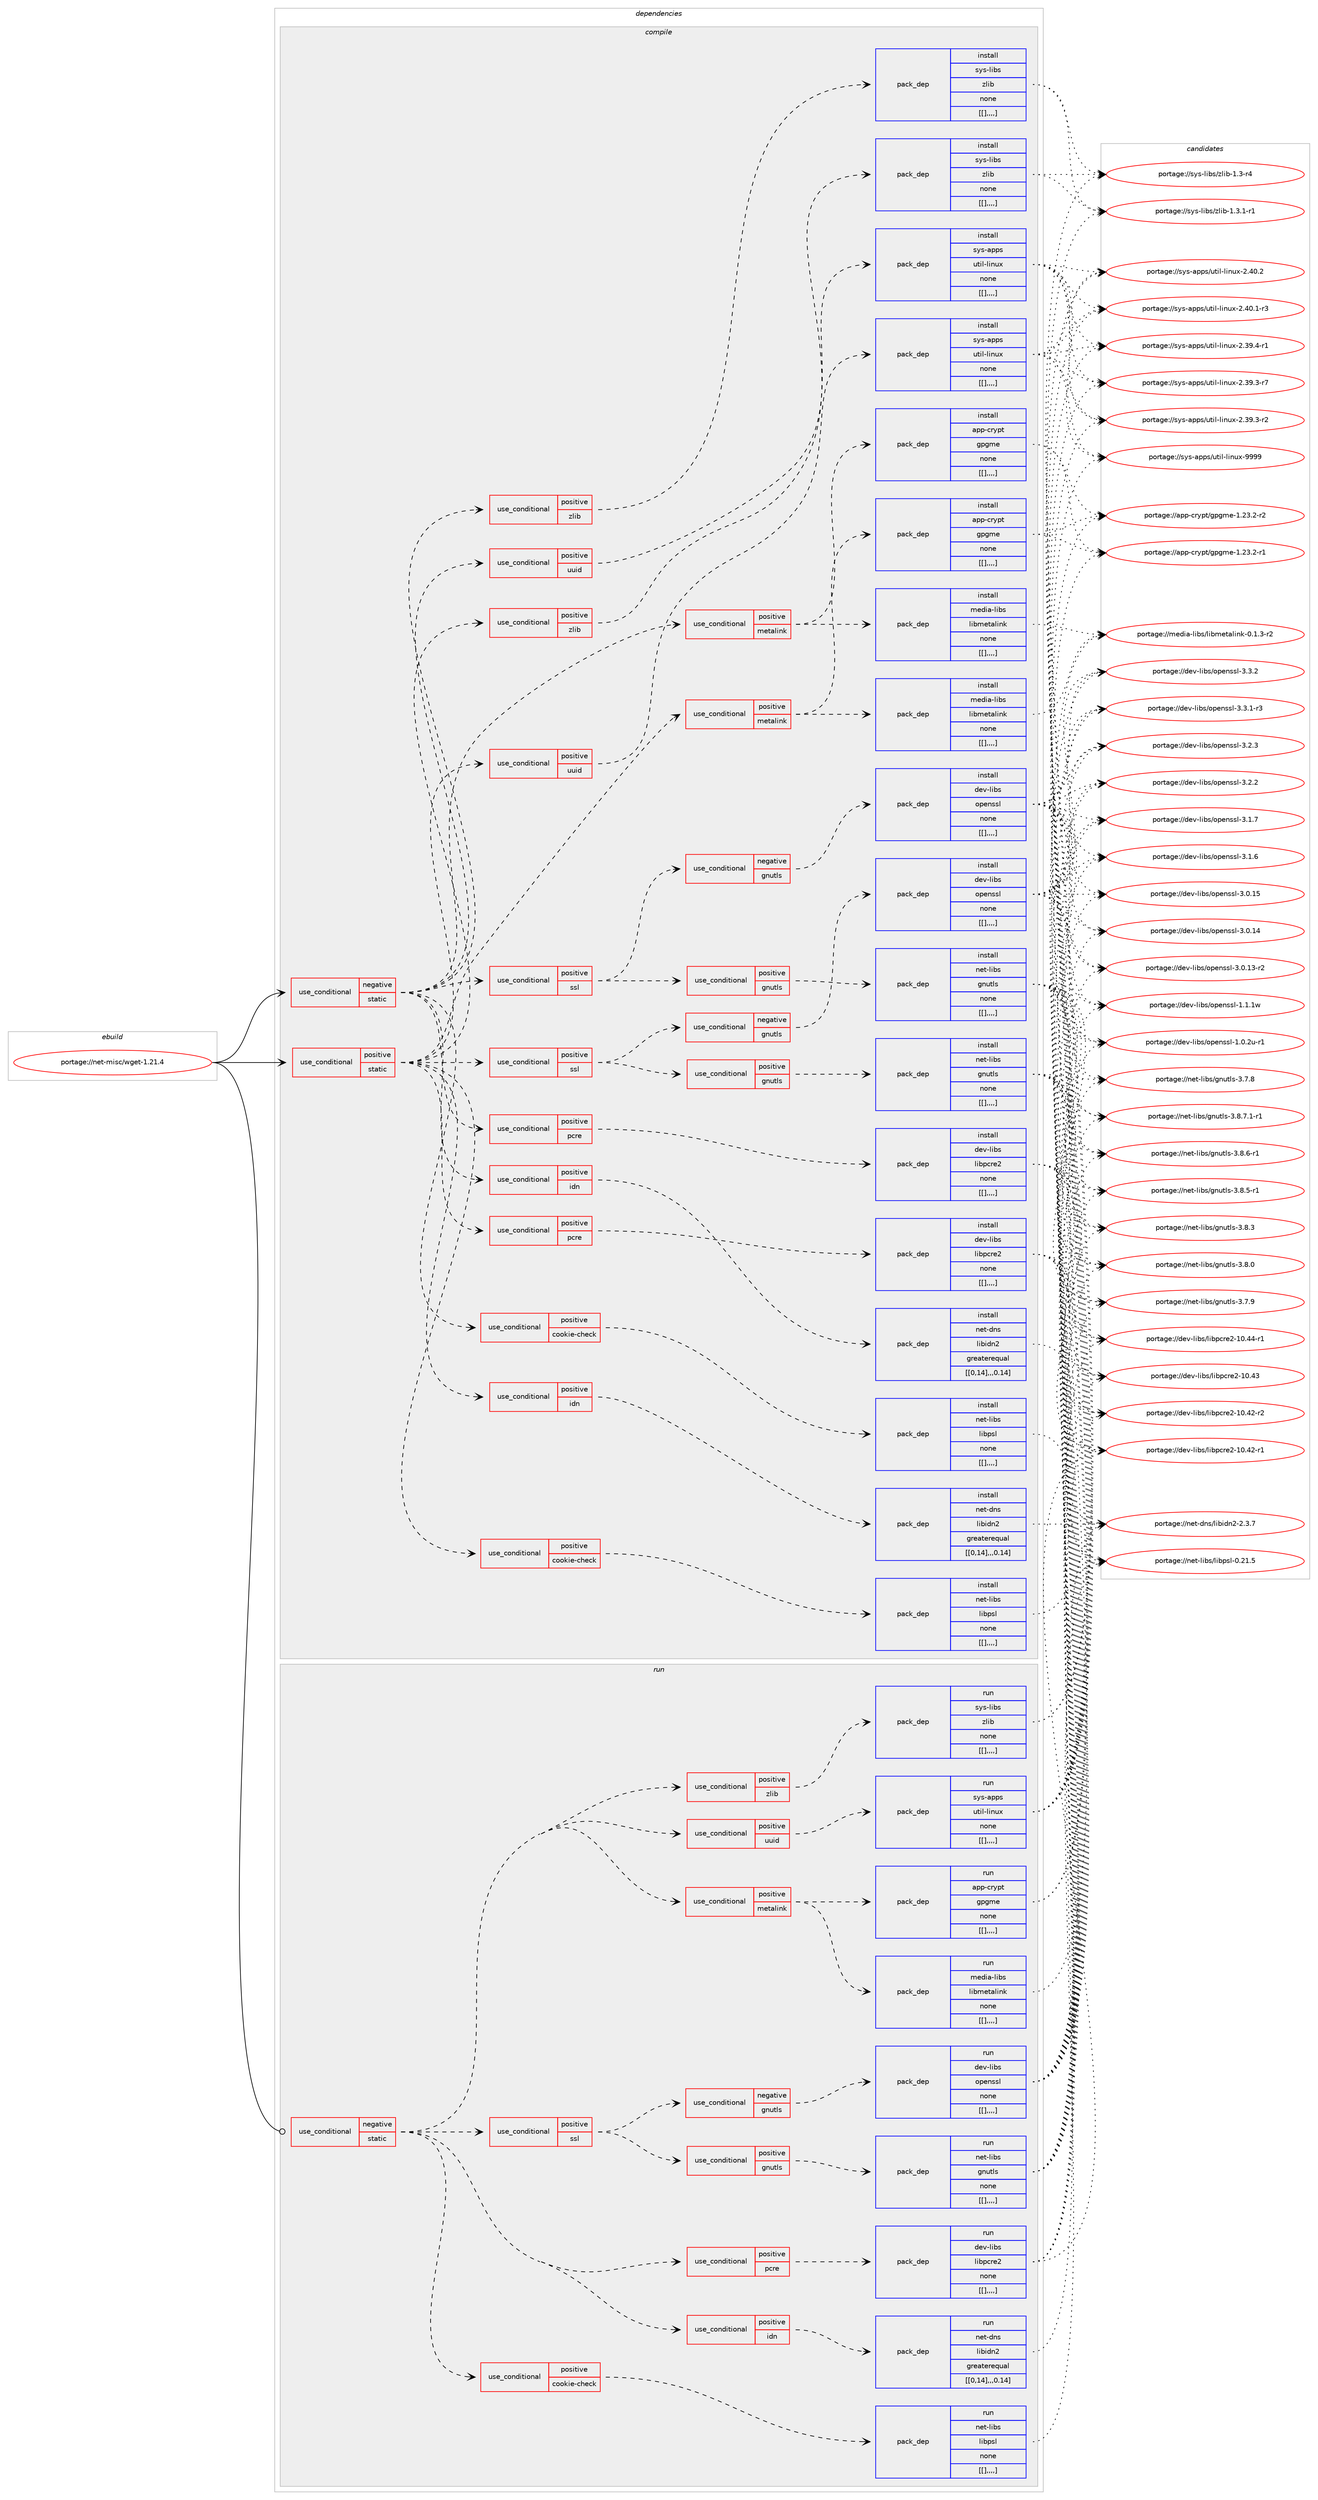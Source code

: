 digraph prolog {

# *************
# Graph options
# *************

newrank=true;
concentrate=true;
compound=true;
graph [rankdir=LR,fontname=Helvetica,fontsize=10,ranksep=1.5];#, ranksep=2.5, nodesep=0.2];
edge  [arrowhead=vee];
node  [fontname=Helvetica,fontsize=10];

# **********
# The ebuild
# **********

subgraph cluster_leftcol {
color=gray;
label=<<i>ebuild</i>>;
id [label="portage://net-misc/wget-1.21.4", color=red, width=4, href="../net-misc/wget-1.21.4.svg"];
}

# ****************
# The dependencies
# ****************

subgraph cluster_midcol {
color=gray;
label=<<i>dependencies</i>>;
subgraph cluster_compile {
fillcolor="#eeeeee";
style=filled;
label=<<i>compile</i>>;
subgraph cond102973 {
dependency387486 [label=<<TABLE BORDER="0" CELLBORDER="1" CELLSPACING="0" CELLPADDING="4"><TR><TD ROWSPAN="3" CELLPADDING="10">use_conditional</TD></TR><TR><TD>negative</TD></TR><TR><TD>static</TD></TR></TABLE>>, shape=none, color=red];
subgraph cond102974 {
dependency387487 [label=<<TABLE BORDER="0" CELLBORDER="1" CELLSPACING="0" CELLPADDING="4"><TR><TD ROWSPAN="3" CELLPADDING="10">use_conditional</TD></TR><TR><TD>positive</TD></TR><TR><TD>cookie-check</TD></TR></TABLE>>, shape=none, color=red];
subgraph pack281741 {
dependency387488 [label=<<TABLE BORDER="0" CELLBORDER="1" CELLSPACING="0" CELLPADDING="4" WIDTH="220"><TR><TD ROWSPAN="6" CELLPADDING="30">pack_dep</TD></TR><TR><TD WIDTH="110">install</TD></TR><TR><TD>net-libs</TD></TR><TR><TD>libpsl</TD></TR><TR><TD>none</TD></TR><TR><TD>[[],,,,]</TD></TR></TABLE>>, shape=none, color=blue];
}
dependency387487:e -> dependency387488:w [weight=20,style="dashed",arrowhead="vee"];
}
dependency387486:e -> dependency387487:w [weight=20,style="dashed",arrowhead="vee"];
subgraph cond102975 {
dependency387489 [label=<<TABLE BORDER="0" CELLBORDER="1" CELLSPACING="0" CELLPADDING="4"><TR><TD ROWSPAN="3" CELLPADDING="10">use_conditional</TD></TR><TR><TD>positive</TD></TR><TR><TD>idn</TD></TR></TABLE>>, shape=none, color=red];
subgraph pack281742 {
dependency387490 [label=<<TABLE BORDER="0" CELLBORDER="1" CELLSPACING="0" CELLPADDING="4" WIDTH="220"><TR><TD ROWSPAN="6" CELLPADDING="30">pack_dep</TD></TR><TR><TD WIDTH="110">install</TD></TR><TR><TD>net-dns</TD></TR><TR><TD>libidn2</TD></TR><TR><TD>greaterequal</TD></TR><TR><TD>[[0,14],,,0.14]</TD></TR></TABLE>>, shape=none, color=blue];
}
dependency387489:e -> dependency387490:w [weight=20,style="dashed",arrowhead="vee"];
}
dependency387486:e -> dependency387489:w [weight=20,style="dashed",arrowhead="vee"];
subgraph cond102976 {
dependency387491 [label=<<TABLE BORDER="0" CELLBORDER="1" CELLSPACING="0" CELLPADDING="4"><TR><TD ROWSPAN="3" CELLPADDING="10">use_conditional</TD></TR><TR><TD>positive</TD></TR><TR><TD>metalink</TD></TR></TABLE>>, shape=none, color=red];
subgraph pack281743 {
dependency387492 [label=<<TABLE BORDER="0" CELLBORDER="1" CELLSPACING="0" CELLPADDING="4" WIDTH="220"><TR><TD ROWSPAN="6" CELLPADDING="30">pack_dep</TD></TR><TR><TD WIDTH="110">install</TD></TR><TR><TD>app-crypt</TD></TR><TR><TD>gpgme</TD></TR><TR><TD>none</TD></TR><TR><TD>[[],,,,]</TD></TR></TABLE>>, shape=none, color=blue];
}
dependency387491:e -> dependency387492:w [weight=20,style="dashed",arrowhead="vee"];
subgraph pack281744 {
dependency387493 [label=<<TABLE BORDER="0" CELLBORDER="1" CELLSPACING="0" CELLPADDING="4" WIDTH="220"><TR><TD ROWSPAN="6" CELLPADDING="30">pack_dep</TD></TR><TR><TD WIDTH="110">install</TD></TR><TR><TD>media-libs</TD></TR><TR><TD>libmetalink</TD></TR><TR><TD>none</TD></TR><TR><TD>[[],,,,]</TD></TR></TABLE>>, shape=none, color=blue];
}
dependency387491:e -> dependency387493:w [weight=20,style="dashed",arrowhead="vee"];
}
dependency387486:e -> dependency387491:w [weight=20,style="dashed",arrowhead="vee"];
subgraph cond102977 {
dependency387494 [label=<<TABLE BORDER="0" CELLBORDER="1" CELLSPACING="0" CELLPADDING="4"><TR><TD ROWSPAN="3" CELLPADDING="10">use_conditional</TD></TR><TR><TD>positive</TD></TR><TR><TD>pcre</TD></TR></TABLE>>, shape=none, color=red];
subgraph pack281745 {
dependency387495 [label=<<TABLE BORDER="0" CELLBORDER="1" CELLSPACING="0" CELLPADDING="4" WIDTH="220"><TR><TD ROWSPAN="6" CELLPADDING="30">pack_dep</TD></TR><TR><TD WIDTH="110">install</TD></TR><TR><TD>dev-libs</TD></TR><TR><TD>libpcre2</TD></TR><TR><TD>none</TD></TR><TR><TD>[[],,,,]</TD></TR></TABLE>>, shape=none, color=blue];
}
dependency387494:e -> dependency387495:w [weight=20,style="dashed",arrowhead="vee"];
}
dependency387486:e -> dependency387494:w [weight=20,style="dashed",arrowhead="vee"];
subgraph cond102978 {
dependency387496 [label=<<TABLE BORDER="0" CELLBORDER="1" CELLSPACING="0" CELLPADDING="4"><TR><TD ROWSPAN="3" CELLPADDING="10">use_conditional</TD></TR><TR><TD>positive</TD></TR><TR><TD>ssl</TD></TR></TABLE>>, shape=none, color=red];
subgraph cond102979 {
dependency387497 [label=<<TABLE BORDER="0" CELLBORDER="1" CELLSPACING="0" CELLPADDING="4"><TR><TD ROWSPAN="3" CELLPADDING="10">use_conditional</TD></TR><TR><TD>positive</TD></TR><TR><TD>gnutls</TD></TR></TABLE>>, shape=none, color=red];
subgraph pack281746 {
dependency387498 [label=<<TABLE BORDER="0" CELLBORDER="1" CELLSPACING="0" CELLPADDING="4" WIDTH="220"><TR><TD ROWSPAN="6" CELLPADDING="30">pack_dep</TD></TR><TR><TD WIDTH="110">install</TD></TR><TR><TD>net-libs</TD></TR><TR><TD>gnutls</TD></TR><TR><TD>none</TD></TR><TR><TD>[[],,,,]</TD></TR></TABLE>>, shape=none, color=blue];
}
dependency387497:e -> dependency387498:w [weight=20,style="dashed",arrowhead="vee"];
}
dependency387496:e -> dependency387497:w [weight=20,style="dashed",arrowhead="vee"];
subgraph cond102980 {
dependency387499 [label=<<TABLE BORDER="0" CELLBORDER="1" CELLSPACING="0" CELLPADDING="4"><TR><TD ROWSPAN="3" CELLPADDING="10">use_conditional</TD></TR><TR><TD>negative</TD></TR><TR><TD>gnutls</TD></TR></TABLE>>, shape=none, color=red];
subgraph pack281747 {
dependency387500 [label=<<TABLE BORDER="0" CELLBORDER="1" CELLSPACING="0" CELLPADDING="4" WIDTH="220"><TR><TD ROWSPAN="6" CELLPADDING="30">pack_dep</TD></TR><TR><TD WIDTH="110">install</TD></TR><TR><TD>dev-libs</TD></TR><TR><TD>openssl</TD></TR><TR><TD>none</TD></TR><TR><TD>[[],,,,]</TD></TR></TABLE>>, shape=none, color=blue];
}
dependency387499:e -> dependency387500:w [weight=20,style="dashed",arrowhead="vee"];
}
dependency387496:e -> dependency387499:w [weight=20,style="dashed",arrowhead="vee"];
}
dependency387486:e -> dependency387496:w [weight=20,style="dashed",arrowhead="vee"];
subgraph cond102981 {
dependency387501 [label=<<TABLE BORDER="0" CELLBORDER="1" CELLSPACING="0" CELLPADDING="4"><TR><TD ROWSPAN="3" CELLPADDING="10">use_conditional</TD></TR><TR><TD>positive</TD></TR><TR><TD>uuid</TD></TR></TABLE>>, shape=none, color=red];
subgraph pack281748 {
dependency387502 [label=<<TABLE BORDER="0" CELLBORDER="1" CELLSPACING="0" CELLPADDING="4" WIDTH="220"><TR><TD ROWSPAN="6" CELLPADDING="30">pack_dep</TD></TR><TR><TD WIDTH="110">install</TD></TR><TR><TD>sys-apps</TD></TR><TR><TD>util-linux</TD></TR><TR><TD>none</TD></TR><TR><TD>[[],,,,]</TD></TR></TABLE>>, shape=none, color=blue];
}
dependency387501:e -> dependency387502:w [weight=20,style="dashed",arrowhead="vee"];
}
dependency387486:e -> dependency387501:w [weight=20,style="dashed",arrowhead="vee"];
subgraph cond102982 {
dependency387503 [label=<<TABLE BORDER="0" CELLBORDER="1" CELLSPACING="0" CELLPADDING="4"><TR><TD ROWSPAN="3" CELLPADDING="10">use_conditional</TD></TR><TR><TD>positive</TD></TR><TR><TD>zlib</TD></TR></TABLE>>, shape=none, color=red];
subgraph pack281749 {
dependency387504 [label=<<TABLE BORDER="0" CELLBORDER="1" CELLSPACING="0" CELLPADDING="4" WIDTH="220"><TR><TD ROWSPAN="6" CELLPADDING="30">pack_dep</TD></TR><TR><TD WIDTH="110">install</TD></TR><TR><TD>sys-libs</TD></TR><TR><TD>zlib</TD></TR><TR><TD>none</TD></TR><TR><TD>[[],,,,]</TD></TR></TABLE>>, shape=none, color=blue];
}
dependency387503:e -> dependency387504:w [weight=20,style="dashed",arrowhead="vee"];
}
dependency387486:e -> dependency387503:w [weight=20,style="dashed",arrowhead="vee"];
}
id:e -> dependency387486:w [weight=20,style="solid",arrowhead="vee"];
subgraph cond102983 {
dependency387505 [label=<<TABLE BORDER="0" CELLBORDER="1" CELLSPACING="0" CELLPADDING="4"><TR><TD ROWSPAN="3" CELLPADDING="10">use_conditional</TD></TR><TR><TD>positive</TD></TR><TR><TD>static</TD></TR></TABLE>>, shape=none, color=red];
subgraph cond102984 {
dependency387506 [label=<<TABLE BORDER="0" CELLBORDER="1" CELLSPACING="0" CELLPADDING="4"><TR><TD ROWSPAN="3" CELLPADDING="10">use_conditional</TD></TR><TR><TD>positive</TD></TR><TR><TD>cookie-check</TD></TR></TABLE>>, shape=none, color=red];
subgraph pack281750 {
dependency387507 [label=<<TABLE BORDER="0" CELLBORDER="1" CELLSPACING="0" CELLPADDING="4" WIDTH="220"><TR><TD ROWSPAN="6" CELLPADDING="30">pack_dep</TD></TR><TR><TD WIDTH="110">install</TD></TR><TR><TD>net-libs</TD></TR><TR><TD>libpsl</TD></TR><TR><TD>none</TD></TR><TR><TD>[[],,,,]</TD></TR></TABLE>>, shape=none, color=blue];
}
dependency387506:e -> dependency387507:w [weight=20,style="dashed",arrowhead="vee"];
}
dependency387505:e -> dependency387506:w [weight=20,style="dashed",arrowhead="vee"];
subgraph cond102985 {
dependency387508 [label=<<TABLE BORDER="0" CELLBORDER="1" CELLSPACING="0" CELLPADDING="4"><TR><TD ROWSPAN="3" CELLPADDING="10">use_conditional</TD></TR><TR><TD>positive</TD></TR><TR><TD>idn</TD></TR></TABLE>>, shape=none, color=red];
subgraph pack281751 {
dependency387509 [label=<<TABLE BORDER="0" CELLBORDER="1" CELLSPACING="0" CELLPADDING="4" WIDTH="220"><TR><TD ROWSPAN="6" CELLPADDING="30">pack_dep</TD></TR><TR><TD WIDTH="110">install</TD></TR><TR><TD>net-dns</TD></TR><TR><TD>libidn2</TD></TR><TR><TD>greaterequal</TD></TR><TR><TD>[[0,14],,,0.14]</TD></TR></TABLE>>, shape=none, color=blue];
}
dependency387508:e -> dependency387509:w [weight=20,style="dashed",arrowhead="vee"];
}
dependency387505:e -> dependency387508:w [weight=20,style="dashed",arrowhead="vee"];
subgraph cond102986 {
dependency387510 [label=<<TABLE BORDER="0" CELLBORDER="1" CELLSPACING="0" CELLPADDING="4"><TR><TD ROWSPAN="3" CELLPADDING="10">use_conditional</TD></TR><TR><TD>positive</TD></TR><TR><TD>metalink</TD></TR></TABLE>>, shape=none, color=red];
subgraph pack281752 {
dependency387511 [label=<<TABLE BORDER="0" CELLBORDER="1" CELLSPACING="0" CELLPADDING="4" WIDTH="220"><TR><TD ROWSPAN="6" CELLPADDING="30">pack_dep</TD></TR><TR><TD WIDTH="110">install</TD></TR><TR><TD>app-crypt</TD></TR><TR><TD>gpgme</TD></TR><TR><TD>none</TD></TR><TR><TD>[[],,,,]</TD></TR></TABLE>>, shape=none, color=blue];
}
dependency387510:e -> dependency387511:w [weight=20,style="dashed",arrowhead="vee"];
subgraph pack281753 {
dependency387512 [label=<<TABLE BORDER="0" CELLBORDER="1" CELLSPACING="0" CELLPADDING="4" WIDTH="220"><TR><TD ROWSPAN="6" CELLPADDING="30">pack_dep</TD></TR><TR><TD WIDTH="110">install</TD></TR><TR><TD>media-libs</TD></TR><TR><TD>libmetalink</TD></TR><TR><TD>none</TD></TR><TR><TD>[[],,,,]</TD></TR></TABLE>>, shape=none, color=blue];
}
dependency387510:e -> dependency387512:w [weight=20,style="dashed",arrowhead="vee"];
}
dependency387505:e -> dependency387510:w [weight=20,style="dashed",arrowhead="vee"];
subgraph cond102987 {
dependency387513 [label=<<TABLE BORDER="0" CELLBORDER="1" CELLSPACING="0" CELLPADDING="4"><TR><TD ROWSPAN="3" CELLPADDING="10">use_conditional</TD></TR><TR><TD>positive</TD></TR><TR><TD>pcre</TD></TR></TABLE>>, shape=none, color=red];
subgraph pack281754 {
dependency387514 [label=<<TABLE BORDER="0" CELLBORDER="1" CELLSPACING="0" CELLPADDING="4" WIDTH="220"><TR><TD ROWSPAN="6" CELLPADDING="30">pack_dep</TD></TR><TR><TD WIDTH="110">install</TD></TR><TR><TD>dev-libs</TD></TR><TR><TD>libpcre2</TD></TR><TR><TD>none</TD></TR><TR><TD>[[],,,,]</TD></TR></TABLE>>, shape=none, color=blue];
}
dependency387513:e -> dependency387514:w [weight=20,style="dashed",arrowhead="vee"];
}
dependency387505:e -> dependency387513:w [weight=20,style="dashed",arrowhead="vee"];
subgraph cond102988 {
dependency387515 [label=<<TABLE BORDER="0" CELLBORDER="1" CELLSPACING="0" CELLPADDING="4"><TR><TD ROWSPAN="3" CELLPADDING="10">use_conditional</TD></TR><TR><TD>positive</TD></TR><TR><TD>ssl</TD></TR></TABLE>>, shape=none, color=red];
subgraph cond102989 {
dependency387516 [label=<<TABLE BORDER="0" CELLBORDER="1" CELLSPACING="0" CELLPADDING="4"><TR><TD ROWSPAN="3" CELLPADDING="10">use_conditional</TD></TR><TR><TD>positive</TD></TR><TR><TD>gnutls</TD></TR></TABLE>>, shape=none, color=red];
subgraph pack281755 {
dependency387517 [label=<<TABLE BORDER="0" CELLBORDER="1" CELLSPACING="0" CELLPADDING="4" WIDTH="220"><TR><TD ROWSPAN="6" CELLPADDING="30">pack_dep</TD></TR><TR><TD WIDTH="110">install</TD></TR><TR><TD>net-libs</TD></TR><TR><TD>gnutls</TD></TR><TR><TD>none</TD></TR><TR><TD>[[],,,,]</TD></TR></TABLE>>, shape=none, color=blue];
}
dependency387516:e -> dependency387517:w [weight=20,style="dashed",arrowhead="vee"];
}
dependency387515:e -> dependency387516:w [weight=20,style="dashed",arrowhead="vee"];
subgraph cond102990 {
dependency387518 [label=<<TABLE BORDER="0" CELLBORDER="1" CELLSPACING="0" CELLPADDING="4"><TR><TD ROWSPAN="3" CELLPADDING="10">use_conditional</TD></TR><TR><TD>negative</TD></TR><TR><TD>gnutls</TD></TR></TABLE>>, shape=none, color=red];
subgraph pack281756 {
dependency387519 [label=<<TABLE BORDER="0" CELLBORDER="1" CELLSPACING="0" CELLPADDING="4" WIDTH="220"><TR><TD ROWSPAN="6" CELLPADDING="30">pack_dep</TD></TR><TR><TD WIDTH="110">install</TD></TR><TR><TD>dev-libs</TD></TR><TR><TD>openssl</TD></TR><TR><TD>none</TD></TR><TR><TD>[[],,,,]</TD></TR></TABLE>>, shape=none, color=blue];
}
dependency387518:e -> dependency387519:w [weight=20,style="dashed",arrowhead="vee"];
}
dependency387515:e -> dependency387518:w [weight=20,style="dashed",arrowhead="vee"];
}
dependency387505:e -> dependency387515:w [weight=20,style="dashed",arrowhead="vee"];
subgraph cond102991 {
dependency387520 [label=<<TABLE BORDER="0" CELLBORDER="1" CELLSPACING="0" CELLPADDING="4"><TR><TD ROWSPAN="3" CELLPADDING="10">use_conditional</TD></TR><TR><TD>positive</TD></TR><TR><TD>uuid</TD></TR></TABLE>>, shape=none, color=red];
subgraph pack281757 {
dependency387521 [label=<<TABLE BORDER="0" CELLBORDER="1" CELLSPACING="0" CELLPADDING="4" WIDTH="220"><TR><TD ROWSPAN="6" CELLPADDING="30">pack_dep</TD></TR><TR><TD WIDTH="110">install</TD></TR><TR><TD>sys-apps</TD></TR><TR><TD>util-linux</TD></TR><TR><TD>none</TD></TR><TR><TD>[[],,,,]</TD></TR></TABLE>>, shape=none, color=blue];
}
dependency387520:e -> dependency387521:w [weight=20,style="dashed",arrowhead="vee"];
}
dependency387505:e -> dependency387520:w [weight=20,style="dashed",arrowhead="vee"];
subgraph cond102992 {
dependency387522 [label=<<TABLE BORDER="0" CELLBORDER="1" CELLSPACING="0" CELLPADDING="4"><TR><TD ROWSPAN="3" CELLPADDING="10">use_conditional</TD></TR><TR><TD>positive</TD></TR><TR><TD>zlib</TD></TR></TABLE>>, shape=none, color=red];
subgraph pack281758 {
dependency387523 [label=<<TABLE BORDER="0" CELLBORDER="1" CELLSPACING="0" CELLPADDING="4" WIDTH="220"><TR><TD ROWSPAN="6" CELLPADDING="30">pack_dep</TD></TR><TR><TD WIDTH="110">install</TD></TR><TR><TD>sys-libs</TD></TR><TR><TD>zlib</TD></TR><TR><TD>none</TD></TR><TR><TD>[[],,,,]</TD></TR></TABLE>>, shape=none, color=blue];
}
dependency387522:e -> dependency387523:w [weight=20,style="dashed",arrowhead="vee"];
}
dependency387505:e -> dependency387522:w [weight=20,style="dashed",arrowhead="vee"];
}
id:e -> dependency387505:w [weight=20,style="solid",arrowhead="vee"];
}
subgraph cluster_compileandrun {
fillcolor="#eeeeee";
style=filled;
label=<<i>compile and run</i>>;
}
subgraph cluster_run {
fillcolor="#eeeeee";
style=filled;
label=<<i>run</i>>;
subgraph cond102993 {
dependency387524 [label=<<TABLE BORDER="0" CELLBORDER="1" CELLSPACING="0" CELLPADDING="4"><TR><TD ROWSPAN="3" CELLPADDING="10">use_conditional</TD></TR><TR><TD>negative</TD></TR><TR><TD>static</TD></TR></TABLE>>, shape=none, color=red];
subgraph cond102994 {
dependency387525 [label=<<TABLE BORDER="0" CELLBORDER="1" CELLSPACING="0" CELLPADDING="4"><TR><TD ROWSPAN="3" CELLPADDING="10">use_conditional</TD></TR><TR><TD>positive</TD></TR><TR><TD>cookie-check</TD></TR></TABLE>>, shape=none, color=red];
subgraph pack281759 {
dependency387526 [label=<<TABLE BORDER="0" CELLBORDER="1" CELLSPACING="0" CELLPADDING="4" WIDTH="220"><TR><TD ROWSPAN="6" CELLPADDING="30">pack_dep</TD></TR><TR><TD WIDTH="110">run</TD></TR><TR><TD>net-libs</TD></TR><TR><TD>libpsl</TD></TR><TR><TD>none</TD></TR><TR><TD>[[],,,,]</TD></TR></TABLE>>, shape=none, color=blue];
}
dependency387525:e -> dependency387526:w [weight=20,style="dashed",arrowhead="vee"];
}
dependency387524:e -> dependency387525:w [weight=20,style="dashed",arrowhead="vee"];
subgraph cond102995 {
dependency387527 [label=<<TABLE BORDER="0" CELLBORDER="1" CELLSPACING="0" CELLPADDING="4"><TR><TD ROWSPAN="3" CELLPADDING="10">use_conditional</TD></TR><TR><TD>positive</TD></TR><TR><TD>idn</TD></TR></TABLE>>, shape=none, color=red];
subgraph pack281760 {
dependency387528 [label=<<TABLE BORDER="0" CELLBORDER="1" CELLSPACING="0" CELLPADDING="4" WIDTH="220"><TR><TD ROWSPAN="6" CELLPADDING="30">pack_dep</TD></TR><TR><TD WIDTH="110">run</TD></TR><TR><TD>net-dns</TD></TR><TR><TD>libidn2</TD></TR><TR><TD>greaterequal</TD></TR><TR><TD>[[0,14],,,0.14]</TD></TR></TABLE>>, shape=none, color=blue];
}
dependency387527:e -> dependency387528:w [weight=20,style="dashed",arrowhead="vee"];
}
dependency387524:e -> dependency387527:w [weight=20,style="dashed",arrowhead="vee"];
subgraph cond102996 {
dependency387529 [label=<<TABLE BORDER="0" CELLBORDER="1" CELLSPACING="0" CELLPADDING="4"><TR><TD ROWSPAN="3" CELLPADDING="10">use_conditional</TD></TR><TR><TD>positive</TD></TR><TR><TD>metalink</TD></TR></TABLE>>, shape=none, color=red];
subgraph pack281761 {
dependency387530 [label=<<TABLE BORDER="0" CELLBORDER="1" CELLSPACING="0" CELLPADDING="4" WIDTH="220"><TR><TD ROWSPAN="6" CELLPADDING="30">pack_dep</TD></TR><TR><TD WIDTH="110">run</TD></TR><TR><TD>app-crypt</TD></TR><TR><TD>gpgme</TD></TR><TR><TD>none</TD></TR><TR><TD>[[],,,,]</TD></TR></TABLE>>, shape=none, color=blue];
}
dependency387529:e -> dependency387530:w [weight=20,style="dashed",arrowhead="vee"];
subgraph pack281762 {
dependency387531 [label=<<TABLE BORDER="0" CELLBORDER="1" CELLSPACING="0" CELLPADDING="4" WIDTH="220"><TR><TD ROWSPAN="6" CELLPADDING="30">pack_dep</TD></TR><TR><TD WIDTH="110">run</TD></TR><TR><TD>media-libs</TD></TR><TR><TD>libmetalink</TD></TR><TR><TD>none</TD></TR><TR><TD>[[],,,,]</TD></TR></TABLE>>, shape=none, color=blue];
}
dependency387529:e -> dependency387531:w [weight=20,style="dashed",arrowhead="vee"];
}
dependency387524:e -> dependency387529:w [weight=20,style="dashed",arrowhead="vee"];
subgraph cond102997 {
dependency387532 [label=<<TABLE BORDER="0" CELLBORDER="1" CELLSPACING="0" CELLPADDING="4"><TR><TD ROWSPAN="3" CELLPADDING="10">use_conditional</TD></TR><TR><TD>positive</TD></TR><TR><TD>pcre</TD></TR></TABLE>>, shape=none, color=red];
subgraph pack281763 {
dependency387533 [label=<<TABLE BORDER="0" CELLBORDER="1" CELLSPACING="0" CELLPADDING="4" WIDTH="220"><TR><TD ROWSPAN="6" CELLPADDING="30">pack_dep</TD></TR><TR><TD WIDTH="110">run</TD></TR><TR><TD>dev-libs</TD></TR><TR><TD>libpcre2</TD></TR><TR><TD>none</TD></TR><TR><TD>[[],,,,]</TD></TR></TABLE>>, shape=none, color=blue];
}
dependency387532:e -> dependency387533:w [weight=20,style="dashed",arrowhead="vee"];
}
dependency387524:e -> dependency387532:w [weight=20,style="dashed",arrowhead="vee"];
subgraph cond102998 {
dependency387534 [label=<<TABLE BORDER="0" CELLBORDER="1" CELLSPACING="0" CELLPADDING="4"><TR><TD ROWSPAN="3" CELLPADDING="10">use_conditional</TD></TR><TR><TD>positive</TD></TR><TR><TD>ssl</TD></TR></TABLE>>, shape=none, color=red];
subgraph cond102999 {
dependency387535 [label=<<TABLE BORDER="0" CELLBORDER="1" CELLSPACING="0" CELLPADDING="4"><TR><TD ROWSPAN="3" CELLPADDING="10">use_conditional</TD></TR><TR><TD>positive</TD></TR><TR><TD>gnutls</TD></TR></TABLE>>, shape=none, color=red];
subgraph pack281764 {
dependency387536 [label=<<TABLE BORDER="0" CELLBORDER="1" CELLSPACING="0" CELLPADDING="4" WIDTH="220"><TR><TD ROWSPAN="6" CELLPADDING="30">pack_dep</TD></TR><TR><TD WIDTH="110">run</TD></TR><TR><TD>net-libs</TD></TR><TR><TD>gnutls</TD></TR><TR><TD>none</TD></TR><TR><TD>[[],,,,]</TD></TR></TABLE>>, shape=none, color=blue];
}
dependency387535:e -> dependency387536:w [weight=20,style="dashed",arrowhead="vee"];
}
dependency387534:e -> dependency387535:w [weight=20,style="dashed",arrowhead="vee"];
subgraph cond103000 {
dependency387537 [label=<<TABLE BORDER="0" CELLBORDER="1" CELLSPACING="0" CELLPADDING="4"><TR><TD ROWSPAN="3" CELLPADDING="10">use_conditional</TD></TR><TR><TD>negative</TD></TR><TR><TD>gnutls</TD></TR></TABLE>>, shape=none, color=red];
subgraph pack281765 {
dependency387538 [label=<<TABLE BORDER="0" CELLBORDER="1" CELLSPACING="0" CELLPADDING="4" WIDTH="220"><TR><TD ROWSPAN="6" CELLPADDING="30">pack_dep</TD></TR><TR><TD WIDTH="110">run</TD></TR><TR><TD>dev-libs</TD></TR><TR><TD>openssl</TD></TR><TR><TD>none</TD></TR><TR><TD>[[],,,,]</TD></TR></TABLE>>, shape=none, color=blue];
}
dependency387537:e -> dependency387538:w [weight=20,style="dashed",arrowhead="vee"];
}
dependency387534:e -> dependency387537:w [weight=20,style="dashed",arrowhead="vee"];
}
dependency387524:e -> dependency387534:w [weight=20,style="dashed",arrowhead="vee"];
subgraph cond103001 {
dependency387539 [label=<<TABLE BORDER="0" CELLBORDER="1" CELLSPACING="0" CELLPADDING="4"><TR><TD ROWSPAN="3" CELLPADDING="10">use_conditional</TD></TR><TR><TD>positive</TD></TR><TR><TD>uuid</TD></TR></TABLE>>, shape=none, color=red];
subgraph pack281766 {
dependency387540 [label=<<TABLE BORDER="0" CELLBORDER="1" CELLSPACING="0" CELLPADDING="4" WIDTH="220"><TR><TD ROWSPAN="6" CELLPADDING="30">pack_dep</TD></TR><TR><TD WIDTH="110">run</TD></TR><TR><TD>sys-apps</TD></TR><TR><TD>util-linux</TD></TR><TR><TD>none</TD></TR><TR><TD>[[],,,,]</TD></TR></TABLE>>, shape=none, color=blue];
}
dependency387539:e -> dependency387540:w [weight=20,style="dashed",arrowhead="vee"];
}
dependency387524:e -> dependency387539:w [weight=20,style="dashed",arrowhead="vee"];
subgraph cond103002 {
dependency387541 [label=<<TABLE BORDER="0" CELLBORDER="1" CELLSPACING="0" CELLPADDING="4"><TR><TD ROWSPAN="3" CELLPADDING="10">use_conditional</TD></TR><TR><TD>positive</TD></TR><TR><TD>zlib</TD></TR></TABLE>>, shape=none, color=red];
subgraph pack281767 {
dependency387542 [label=<<TABLE BORDER="0" CELLBORDER="1" CELLSPACING="0" CELLPADDING="4" WIDTH="220"><TR><TD ROWSPAN="6" CELLPADDING="30">pack_dep</TD></TR><TR><TD WIDTH="110">run</TD></TR><TR><TD>sys-libs</TD></TR><TR><TD>zlib</TD></TR><TR><TD>none</TD></TR><TR><TD>[[],,,,]</TD></TR></TABLE>>, shape=none, color=blue];
}
dependency387541:e -> dependency387542:w [weight=20,style="dashed",arrowhead="vee"];
}
dependency387524:e -> dependency387541:w [weight=20,style="dashed",arrowhead="vee"];
}
id:e -> dependency387524:w [weight=20,style="solid",arrowhead="odot"];
}
}

# **************
# The candidates
# **************

subgraph cluster_choices {
rank=same;
color=gray;
label=<<i>candidates</i>>;

subgraph choice281741 {
color=black;
nodesep=1;
choice1101011164510810598115471081059811211510845484650494653 [label="portage://net-libs/libpsl-0.21.5", color=red, width=4,href="../net-libs/libpsl-0.21.5.svg"];
dependency387488:e -> choice1101011164510810598115471081059811211510845484650494653:w [style=dotted,weight="100"];
}
subgraph choice281742 {
color=black;
nodesep=1;
choice11010111645100110115471081059810510011050455046514655 [label="portage://net-dns/libidn2-2.3.7", color=red, width=4,href="../net-dns/libidn2-2.3.7.svg"];
dependency387490:e -> choice11010111645100110115471081059810510011050455046514655:w [style=dotted,weight="100"];
}
subgraph choice281743 {
color=black;
nodesep=1;
choice97112112459911412111211647103112103109101454946505146504511450 [label="portage://app-crypt/gpgme-1.23.2-r2", color=red, width=4,href="../app-crypt/gpgme-1.23.2-r2.svg"];
choice97112112459911412111211647103112103109101454946505146504511449 [label="portage://app-crypt/gpgme-1.23.2-r1", color=red, width=4,href="../app-crypt/gpgme-1.23.2-r1.svg"];
dependency387492:e -> choice97112112459911412111211647103112103109101454946505146504511450:w [style=dotted,weight="100"];
dependency387492:e -> choice97112112459911412111211647103112103109101454946505146504511449:w [style=dotted,weight="100"];
}
subgraph choice281744 {
color=black;
nodesep=1;
choice1091011001059745108105981154710810598109101116971081051101074548464946514511450 [label="portage://media-libs/libmetalink-0.1.3-r2", color=red, width=4,href="../media-libs/libmetalink-0.1.3-r2.svg"];
dependency387493:e -> choice1091011001059745108105981154710810598109101116971081051101074548464946514511450:w [style=dotted,weight="100"];
}
subgraph choice281745 {
color=black;
nodesep=1;
choice1001011184510810598115471081059811299114101504549484652524511449 [label="portage://dev-libs/libpcre2-10.44-r1", color=red, width=4,href="../dev-libs/libpcre2-10.44-r1.svg"];
choice100101118451081059811547108105981129911410150454948465251 [label="portage://dev-libs/libpcre2-10.43", color=red, width=4,href="../dev-libs/libpcre2-10.43.svg"];
choice1001011184510810598115471081059811299114101504549484652504511450 [label="portage://dev-libs/libpcre2-10.42-r2", color=red, width=4,href="../dev-libs/libpcre2-10.42-r2.svg"];
choice1001011184510810598115471081059811299114101504549484652504511449 [label="portage://dev-libs/libpcre2-10.42-r1", color=red, width=4,href="../dev-libs/libpcre2-10.42-r1.svg"];
dependency387495:e -> choice1001011184510810598115471081059811299114101504549484652524511449:w [style=dotted,weight="100"];
dependency387495:e -> choice100101118451081059811547108105981129911410150454948465251:w [style=dotted,weight="100"];
dependency387495:e -> choice1001011184510810598115471081059811299114101504549484652504511450:w [style=dotted,weight="100"];
dependency387495:e -> choice1001011184510810598115471081059811299114101504549484652504511449:w [style=dotted,weight="100"];
}
subgraph choice281746 {
color=black;
nodesep=1;
choice11010111645108105981154710311011711610811545514656465546494511449 [label="portage://net-libs/gnutls-3.8.7.1-r1", color=red, width=4,href="../net-libs/gnutls-3.8.7.1-r1.svg"];
choice1101011164510810598115471031101171161081154551465646544511449 [label="portage://net-libs/gnutls-3.8.6-r1", color=red, width=4,href="../net-libs/gnutls-3.8.6-r1.svg"];
choice1101011164510810598115471031101171161081154551465646534511449 [label="portage://net-libs/gnutls-3.8.5-r1", color=red, width=4,href="../net-libs/gnutls-3.8.5-r1.svg"];
choice110101116451081059811547103110117116108115455146564651 [label="portage://net-libs/gnutls-3.8.3", color=red, width=4,href="../net-libs/gnutls-3.8.3.svg"];
choice110101116451081059811547103110117116108115455146564648 [label="portage://net-libs/gnutls-3.8.0", color=red, width=4,href="../net-libs/gnutls-3.8.0.svg"];
choice110101116451081059811547103110117116108115455146554657 [label="portage://net-libs/gnutls-3.7.9", color=red, width=4,href="../net-libs/gnutls-3.7.9.svg"];
choice110101116451081059811547103110117116108115455146554656 [label="portage://net-libs/gnutls-3.7.8", color=red, width=4,href="../net-libs/gnutls-3.7.8.svg"];
dependency387498:e -> choice11010111645108105981154710311011711610811545514656465546494511449:w [style=dotted,weight="100"];
dependency387498:e -> choice1101011164510810598115471031101171161081154551465646544511449:w [style=dotted,weight="100"];
dependency387498:e -> choice1101011164510810598115471031101171161081154551465646534511449:w [style=dotted,weight="100"];
dependency387498:e -> choice110101116451081059811547103110117116108115455146564651:w [style=dotted,weight="100"];
dependency387498:e -> choice110101116451081059811547103110117116108115455146564648:w [style=dotted,weight="100"];
dependency387498:e -> choice110101116451081059811547103110117116108115455146554657:w [style=dotted,weight="100"];
dependency387498:e -> choice110101116451081059811547103110117116108115455146554656:w [style=dotted,weight="100"];
}
subgraph choice281747 {
color=black;
nodesep=1;
choice100101118451081059811547111112101110115115108455146514650 [label="portage://dev-libs/openssl-3.3.2", color=red, width=4,href="../dev-libs/openssl-3.3.2.svg"];
choice1001011184510810598115471111121011101151151084551465146494511451 [label="portage://dev-libs/openssl-3.3.1-r3", color=red, width=4,href="../dev-libs/openssl-3.3.1-r3.svg"];
choice100101118451081059811547111112101110115115108455146504651 [label="portage://dev-libs/openssl-3.2.3", color=red, width=4,href="../dev-libs/openssl-3.2.3.svg"];
choice100101118451081059811547111112101110115115108455146504650 [label="portage://dev-libs/openssl-3.2.2", color=red, width=4,href="../dev-libs/openssl-3.2.2.svg"];
choice100101118451081059811547111112101110115115108455146494655 [label="portage://dev-libs/openssl-3.1.7", color=red, width=4,href="../dev-libs/openssl-3.1.7.svg"];
choice100101118451081059811547111112101110115115108455146494654 [label="portage://dev-libs/openssl-3.1.6", color=red, width=4,href="../dev-libs/openssl-3.1.6.svg"];
choice10010111845108105981154711111210111011511510845514648464953 [label="portage://dev-libs/openssl-3.0.15", color=red, width=4,href="../dev-libs/openssl-3.0.15.svg"];
choice10010111845108105981154711111210111011511510845514648464952 [label="portage://dev-libs/openssl-3.0.14", color=red, width=4,href="../dev-libs/openssl-3.0.14.svg"];
choice100101118451081059811547111112101110115115108455146484649514511450 [label="portage://dev-libs/openssl-3.0.13-r2", color=red, width=4,href="../dev-libs/openssl-3.0.13-r2.svg"];
choice100101118451081059811547111112101110115115108454946494649119 [label="portage://dev-libs/openssl-1.1.1w", color=red, width=4,href="../dev-libs/openssl-1.1.1w.svg"];
choice1001011184510810598115471111121011101151151084549464846501174511449 [label="portage://dev-libs/openssl-1.0.2u-r1", color=red, width=4,href="../dev-libs/openssl-1.0.2u-r1.svg"];
dependency387500:e -> choice100101118451081059811547111112101110115115108455146514650:w [style=dotted,weight="100"];
dependency387500:e -> choice1001011184510810598115471111121011101151151084551465146494511451:w [style=dotted,weight="100"];
dependency387500:e -> choice100101118451081059811547111112101110115115108455146504651:w [style=dotted,weight="100"];
dependency387500:e -> choice100101118451081059811547111112101110115115108455146504650:w [style=dotted,weight="100"];
dependency387500:e -> choice100101118451081059811547111112101110115115108455146494655:w [style=dotted,weight="100"];
dependency387500:e -> choice100101118451081059811547111112101110115115108455146494654:w [style=dotted,weight="100"];
dependency387500:e -> choice10010111845108105981154711111210111011511510845514648464953:w [style=dotted,weight="100"];
dependency387500:e -> choice10010111845108105981154711111210111011511510845514648464952:w [style=dotted,weight="100"];
dependency387500:e -> choice100101118451081059811547111112101110115115108455146484649514511450:w [style=dotted,weight="100"];
dependency387500:e -> choice100101118451081059811547111112101110115115108454946494649119:w [style=dotted,weight="100"];
dependency387500:e -> choice1001011184510810598115471111121011101151151084549464846501174511449:w [style=dotted,weight="100"];
}
subgraph choice281748 {
color=black;
nodesep=1;
choice115121115459711211211547117116105108451081051101171204557575757 [label="portage://sys-apps/util-linux-9999", color=red, width=4,href="../sys-apps/util-linux-9999.svg"];
choice1151211154597112112115471171161051084510810511011712045504652484650 [label="portage://sys-apps/util-linux-2.40.2", color=red, width=4,href="../sys-apps/util-linux-2.40.2.svg"];
choice11512111545971121121154711711610510845108105110117120455046524846494511451 [label="portage://sys-apps/util-linux-2.40.1-r3", color=red, width=4,href="../sys-apps/util-linux-2.40.1-r3.svg"];
choice11512111545971121121154711711610510845108105110117120455046515746524511449 [label="portage://sys-apps/util-linux-2.39.4-r1", color=red, width=4,href="../sys-apps/util-linux-2.39.4-r1.svg"];
choice11512111545971121121154711711610510845108105110117120455046515746514511455 [label="portage://sys-apps/util-linux-2.39.3-r7", color=red, width=4,href="../sys-apps/util-linux-2.39.3-r7.svg"];
choice11512111545971121121154711711610510845108105110117120455046515746514511450 [label="portage://sys-apps/util-linux-2.39.3-r2", color=red, width=4,href="../sys-apps/util-linux-2.39.3-r2.svg"];
dependency387502:e -> choice115121115459711211211547117116105108451081051101171204557575757:w [style=dotted,weight="100"];
dependency387502:e -> choice1151211154597112112115471171161051084510810511011712045504652484650:w [style=dotted,weight="100"];
dependency387502:e -> choice11512111545971121121154711711610510845108105110117120455046524846494511451:w [style=dotted,weight="100"];
dependency387502:e -> choice11512111545971121121154711711610510845108105110117120455046515746524511449:w [style=dotted,weight="100"];
dependency387502:e -> choice11512111545971121121154711711610510845108105110117120455046515746514511455:w [style=dotted,weight="100"];
dependency387502:e -> choice11512111545971121121154711711610510845108105110117120455046515746514511450:w [style=dotted,weight="100"];
}
subgraph choice281749 {
color=black;
nodesep=1;
choice115121115451081059811547122108105984549465146494511449 [label="portage://sys-libs/zlib-1.3.1-r1", color=red, width=4,href="../sys-libs/zlib-1.3.1-r1.svg"];
choice11512111545108105981154712210810598454946514511452 [label="portage://sys-libs/zlib-1.3-r4", color=red, width=4,href="../sys-libs/zlib-1.3-r4.svg"];
dependency387504:e -> choice115121115451081059811547122108105984549465146494511449:w [style=dotted,weight="100"];
dependency387504:e -> choice11512111545108105981154712210810598454946514511452:w [style=dotted,weight="100"];
}
subgraph choice281750 {
color=black;
nodesep=1;
choice1101011164510810598115471081059811211510845484650494653 [label="portage://net-libs/libpsl-0.21.5", color=red, width=4,href="../net-libs/libpsl-0.21.5.svg"];
dependency387507:e -> choice1101011164510810598115471081059811211510845484650494653:w [style=dotted,weight="100"];
}
subgraph choice281751 {
color=black;
nodesep=1;
choice11010111645100110115471081059810510011050455046514655 [label="portage://net-dns/libidn2-2.3.7", color=red, width=4,href="../net-dns/libidn2-2.3.7.svg"];
dependency387509:e -> choice11010111645100110115471081059810510011050455046514655:w [style=dotted,weight="100"];
}
subgraph choice281752 {
color=black;
nodesep=1;
choice97112112459911412111211647103112103109101454946505146504511450 [label="portage://app-crypt/gpgme-1.23.2-r2", color=red, width=4,href="../app-crypt/gpgme-1.23.2-r2.svg"];
choice97112112459911412111211647103112103109101454946505146504511449 [label="portage://app-crypt/gpgme-1.23.2-r1", color=red, width=4,href="../app-crypt/gpgme-1.23.2-r1.svg"];
dependency387511:e -> choice97112112459911412111211647103112103109101454946505146504511450:w [style=dotted,weight="100"];
dependency387511:e -> choice97112112459911412111211647103112103109101454946505146504511449:w [style=dotted,weight="100"];
}
subgraph choice281753 {
color=black;
nodesep=1;
choice1091011001059745108105981154710810598109101116971081051101074548464946514511450 [label="portage://media-libs/libmetalink-0.1.3-r2", color=red, width=4,href="../media-libs/libmetalink-0.1.3-r2.svg"];
dependency387512:e -> choice1091011001059745108105981154710810598109101116971081051101074548464946514511450:w [style=dotted,weight="100"];
}
subgraph choice281754 {
color=black;
nodesep=1;
choice1001011184510810598115471081059811299114101504549484652524511449 [label="portage://dev-libs/libpcre2-10.44-r1", color=red, width=4,href="../dev-libs/libpcre2-10.44-r1.svg"];
choice100101118451081059811547108105981129911410150454948465251 [label="portage://dev-libs/libpcre2-10.43", color=red, width=4,href="../dev-libs/libpcre2-10.43.svg"];
choice1001011184510810598115471081059811299114101504549484652504511450 [label="portage://dev-libs/libpcre2-10.42-r2", color=red, width=4,href="../dev-libs/libpcre2-10.42-r2.svg"];
choice1001011184510810598115471081059811299114101504549484652504511449 [label="portage://dev-libs/libpcre2-10.42-r1", color=red, width=4,href="../dev-libs/libpcre2-10.42-r1.svg"];
dependency387514:e -> choice1001011184510810598115471081059811299114101504549484652524511449:w [style=dotted,weight="100"];
dependency387514:e -> choice100101118451081059811547108105981129911410150454948465251:w [style=dotted,weight="100"];
dependency387514:e -> choice1001011184510810598115471081059811299114101504549484652504511450:w [style=dotted,weight="100"];
dependency387514:e -> choice1001011184510810598115471081059811299114101504549484652504511449:w [style=dotted,weight="100"];
}
subgraph choice281755 {
color=black;
nodesep=1;
choice11010111645108105981154710311011711610811545514656465546494511449 [label="portage://net-libs/gnutls-3.8.7.1-r1", color=red, width=4,href="../net-libs/gnutls-3.8.7.1-r1.svg"];
choice1101011164510810598115471031101171161081154551465646544511449 [label="portage://net-libs/gnutls-3.8.6-r1", color=red, width=4,href="../net-libs/gnutls-3.8.6-r1.svg"];
choice1101011164510810598115471031101171161081154551465646534511449 [label="portage://net-libs/gnutls-3.8.5-r1", color=red, width=4,href="../net-libs/gnutls-3.8.5-r1.svg"];
choice110101116451081059811547103110117116108115455146564651 [label="portage://net-libs/gnutls-3.8.3", color=red, width=4,href="../net-libs/gnutls-3.8.3.svg"];
choice110101116451081059811547103110117116108115455146564648 [label="portage://net-libs/gnutls-3.8.0", color=red, width=4,href="../net-libs/gnutls-3.8.0.svg"];
choice110101116451081059811547103110117116108115455146554657 [label="portage://net-libs/gnutls-3.7.9", color=red, width=4,href="../net-libs/gnutls-3.7.9.svg"];
choice110101116451081059811547103110117116108115455146554656 [label="portage://net-libs/gnutls-3.7.8", color=red, width=4,href="../net-libs/gnutls-3.7.8.svg"];
dependency387517:e -> choice11010111645108105981154710311011711610811545514656465546494511449:w [style=dotted,weight="100"];
dependency387517:e -> choice1101011164510810598115471031101171161081154551465646544511449:w [style=dotted,weight="100"];
dependency387517:e -> choice1101011164510810598115471031101171161081154551465646534511449:w [style=dotted,weight="100"];
dependency387517:e -> choice110101116451081059811547103110117116108115455146564651:w [style=dotted,weight="100"];
dependency387517:e -> choice110101116451081059811547103110117116108115455146564648:w [style=dotted,weight="100"];
dependency387517:e -> choice110101116451081059811547103110117116108115455146554657:w [style=dotted,weight="100"];
dependency387517:e -> choice110101116451081059811547103110117116108115455146554656:w [style=dotted,weight="100"];
}
subgraph choice281756 {
color=black;
nodesep=1;
choice100101118451081059811547111112101110115115108455146514650 [label="portage://dev-libs/openssl-3.3.2", color=red, width=4,href="../dev-libs/openssl-3.3.2.svg"];
choice1001011184510810598115471111121011101151151084551465146494511451 [label="portage://dev-libs/openssl-3.3.1-r3", color=red, width=4,href="../dev-libs/openssl-3.3.1-r3.svg"];
choice100101118451081059811547111112101110115115108455146504651 [label="portage://dev-libs/openssl-3.2.3", color=red, width=4,href="../dev-libs/openssl-3.2.3.svg"];
choice100101118451081059811547111112101110115115108455146504650 [label="portage://dev-libs/openssl-3.2.2", color=red, width=4,href="../dev-libs/openssl-3.2.2.svg"];
choice100101118451081059811547111112101110115115108455146494655 [label="portage://dev-libs/openssl-3.1.7", color=red, width=4,href="../dev-libs/openssl-3.1.7.svg"];
choice100101118451081059811547111112101110115115108455146494654 [label="portage://dev-libs/openssl-3.1.6", color=red, width=4,href="../dev-libs/openssl-3.1.6.svg"];
choice10010111845108105981154711111210111011511510845514648464953 [label="portage://dev-libs/openssl-3.0.15", color=red, width=4,href="../dev-libs/openssl-3.0.15.svg"];
choice10010111845108105981154711111210111011511510845514648464952 [label="portage://dev-libs/openssl-3.0.14", color=red, width=4,href="../dev-libs/openssl-3.0.14.svg"];
choice100101118451081059811547111112101110115115108455146484649514511450 [label="portage://dev-libs/openssl-3.0.13-r2", color=red, width=4,href="../dev-libs/openssl-3.0.13-r2.svg"];
choice100101118451081059811547111112101110115115108454946494649119 [label="portage://dev-libs/openssl-1.1.1w", color=red, width=4,href="../dev-libs/openssl-1.1.1w.svg"];
choice1001011184510810598115471111121011101151151084549464846501174511449 [label="portage://dev-libs/openssl-1.0.2u-r1", color=red, width=4,href="../dev-libs/openssl-1.0.2u-r1.svg"];
dependency387519:e -> choice100101118451081059811547111112101110115115108455146514650:w [style=dotted,weight="100"];
dependency387519:e -> choice1001011184510810598115471111121011101151151084551465146494511451:w [style=dotted,weight="100"];
dependency387519:e -> choice100101118451081059811547111112101110115115108455146504651:w [style=dotted,weight="100"];
dependency387519:e -> choice100101118451081059811547111112101110115115108455146504650:w [style=dotted,weight="100"];
dependency387519:e -> choice100101118451081059811547111112101110115115108455146494655:w [style=dotted,weight="100"];
dependency387519:e -> choice100101118451081059811547111112101110115115108455146494654:w [style=dotted,weight="100"];
dependency387519:e -> choice10010111845108105981154711111210111011511510845514648464953:w [style=dotted,weight="100"];
dependency387519:e -> choice10010111845108105981154711111210111011511510845514648464952:w [style=dotted,weight="100"];
dependency387519:e -> choice100101118451081059811547111112101110115115108455146484649514511450:w [style=dotted,weight="100"];
dependency387519:e -> choice100101118451081059811547111112101110115115108454946494649119:w [style=dotted,weight="100"];
dependency387519:e -> choice1001011184510810598115471111121011101151151084549464846501174511449:w [style=dotted,weight="100"];
}
subgraph choice281757 {
color=black;
nodesep=1;
choice115121115459711211211547117116105108451081051101171204557575757 [label="portage://sys-apps/util-linux-9999", color=red, width=4,href="../sys-apps/util-linux-9999.svg"];
choice1151211154597112112115471171161051084510810511011712045504652484650 [label="portage://sys-apps/util-linux-2.40.2", color=red, width=4,href="../sys-apps/util-linux-2.40.2.svg"];
choice11512111545971121121154711711610510845108105110117120455046524846494511451 [label="portage://sys-apps/util-linux-2.40.1-r3", color=red, width=4,href="../sys-apps/util-linux-2.40.1-r3.svg"];
choice11512111545971121121154711711610510845108105110117120455046515746524511449 [label="portage://sys-apps/util-linux-2.39.4-r1", color=red, width=4,href="../sys-apps/util-linux-2.39.4-r1.svg"];
choice11512111545971121121154711711610510845108105110117120455046515746514511455 [label="portage://sys-apps/util-linux-2.39.3-r7", color=red, width=4,href="../sys-apps/util-linux-2.39.3-r7.svg"];
choice11512111545971121121154711711610510845108105110117120455046515746514511450 [label="portage://sys-apps/util-linux-2.39.3-r2", color=red, width=4,href="../sys-apps/util-linux-2.39.3-r2.svg"];
dependency387521:e -> choice115121115459711211211547117116105108451081051101171204557575757:w [style=dotted,weight="100"];
dependency387521:e -> choice1151211154597112112115471171161051084510810511011712045504652484650:w [style=dotted,weight="100"];
dependency387521:e -> choice11512111545971121121154711711610510845108105110117120455046524846494511451:w [style=dotted,weight="100"];
dependency387521:e -> choice11512111545971121121154711711610510845108105110117120455046515746524511449:w [style=dotted,weight="100"];
dependency387521:e -> choice11512111545971121121154711711610510845108105110117120455046515746514511455:w [style=dotted,weight="100"];
dependency387521:e -> choice11512111545971121121154711711610510845108105110117120455046515746514511450:w [style=dotted,weight="100"];
}
subgraph choice281758 {
color=black;
nodesep=1;
choice115121115451081059811547122108105984549465146494511449 [label="portage://sys-libs/zlib-1.3.1-r1", color=red, width=4,href="../sys-libs/zlib-1.3.1-r1.svg"];
choice11512111545108105981154712210810598454946514511452 [label="portage://sys-libs/zlib-1.3-r4", color=red, width=4,href="../sys-libs/zlib-1.3-r4.svg"];
dependency387523:e -> choice115121115451081059811547122108105984549465146494511449:w [style=dotted,weight="100"];
dependency387523:e -> choice11512111545108105981154712210810598454946514511452:w [style=dotted,weight="100"];
}
subgraph choice281759 {
color=black;
nodesep=1;
choice1101011164510810598115471081059811211510845484650494653 [label="portage://net-libs/libpsl-0.21.5", color=red, width=4,href="../net-libs/libpsl-0.21.5.svg"];
dependency387526:e -> choice1101011164510810598115471081059811211510845484650494653:w [style=dotted,weight="100"];
}
subgraph choice281760 {
color=black;
nodesep=1;
choice11010111645100110115471081059810510011050455046514655 [label="portage://net-dns/libidn2-2.3.7", color=red, width=4,href="../net-dns/libidn2-2.3.7.svg"];
dependency387528:e -> choice11010111645100110115471081059810510011050455046514655:w [style=dotted,weight="100"];
}
subgraph choice281761 {
color=black;
nodesep=1;
choice97112112459911412111211647103112103109101454946505146504511450 [label="portage://app-crypt/gpgme-1.23.2-r2", color=red, width=4,href="../app-crypt/gpgme-1.23.2-r2.svg"];
choice97112112459911412111211647103112103109101454946505146504511449 [label="portage://app-crypt/gpgme-1.23.2-r1", color=red, width=4,href="../app-crypt/gpgme-1.23.2-r1.svg"];
dependency387530:e -> choice97112112459911412111211647103112103109101454946505146504511450:w [style=dotted,weight="100"];
dependency387530:e -> choice97112112459911412111211647103112103109101454946505146504511449:w [style=dotted,weight="100"];
}
subgraph choice281762 {
color=black;
nodesep=1;
choice1091011001059745108105981154710810598109101116971081051101074548464946514511450 [label="portage://media-libs/libmetalink-0.1.3-r2", color=red, width=4,href="../media-libs/libmetalink-0.1.3-r2.svg"];
dependency387531:e -> choice1091011001059745108105981154710810598109101116971081051101074548464946514511450:w [style=dotted,weight="100"];
}
subgraph choice281763 {
color=black;
nodesep=1;
choice1001011184510810598115471081059811299114101504549484652524511449 [label="portage://dev-libs/libpcre2-10.44-r1", color=red, width=4,href="../dev-libs/libpcre2-10.44-r1.svg"];
choice100101118451081059811547108105981129911410150454948465251 [label="portage://dev-libs/libpcre2-10.43", color=red, width=4,href="../dev-libs/libpcre2-10.43.svg"];
choice1001011184510810598115471081059811299114101504549484652504511450 [label="portage://dev-libs/libpcre2-10.42-r2", color=red, width=4,href="../dev-libs/libpcre2-10.42-r2.svg"];
choice1001011184510810598115471081059811299114101504549484652504511449 [label="portage://dev-libs/libpcre2-10.42-r1", color=red, width=4,href="../dev-libs/libpcre2-10.42-r1.svg"];
dependency387533:e -> choice1001011184510810598115471081059811299114101504549484652524511449:w [style=dotted,weight="100"];
dependency387533:e -> choice100101118451081059811547108105981129911410150454948465251:w [style=dotted,weight="100"];
dependency387533:e -> choice1001011184510810598115471081059811299114101504549484652504511450:w [style=dotted,weight="100"];
dependency387533:e -> choice1001011184510810598115471081059811299114101504549484652504511449:w [style=dotted,weight="100"];
}
subgraph choice281764 {
color=black;
nodesep=1;
choice11010111645108105981154710311011711610811545514656465546494511449 [label="portage://net-libs/gnutls-3.8.7.1-r1", color=red, width=4,href="../net-libs/gnutls-3.8.7.1-r1.svg"];
choice1101011164510810598115471031101171161081154551465646544511449 [label="portage://net-libs/gnutls-3.8.6-r1", color=red, width=4,href="../net-libs/gnutls-3.8.6-r1.svg"];
choice1101011164510810598115471031101171161081154551465646534511449 [label="portage://net-libs/gnutls-3.8.5-r1", color=red, width=4,href="../net-libs/gnutls-3.8.5-r1.svg"];
choice110101116451081059811547103110117116108115455146564651 [label="portage://net-libs/gnutls-3.8.3", color=red, width=4,href="../net-libs/gnutls-3.8.3.svg"];
choice110101116451081059811547103110117116108115455146564648 [label="portage://net-libs/gnutls-3.8.0", color=red, width=4,href="../net-libs/gnutls-3.8.0.svg"];
choice110101116451081059811547103110117116108115455146554657 [label="portage://net-libs/gnutls-3.7.9", color=red, width=4,href="../net-libs/gnutls-3.7.9.svg"];
choice110101116451081059811547103110117116108115455146554656 [label="portage://net-libs/gnutls-3.7.8", color=red, width=4,href="../net-libs/gnutls-3.7.8.svg"];
dependency387536:e -> choice11010111645108105981154710311011711610811545514656465546494511449:w [style=dotted,weight="100"];
dependency387536:e -> choice1101011164510810598115471031101171161081154551465646544511449:w [style=dotted,weight="100"];
dependency387536:e -> choice1101011164510810598115471031101171161081154551465646534511449:w [style=dotted,weight="100"];
dependency387536:e -> choice110101116451081059811547103110117116108115455146564651:w [style=dotted,weight="100"];
dependency387536:e -> choice110101116451081059811547103110117116108115455146564648:w [style=dotted,weight="100"];
dependency387536:e -> choice110101116451081059811547103110117116108115455146554657:w [style=dotted,weight="100"];
dependency387536:e -> choice110101116451081059811547103110117116108115455146554656:w [style=dotted,weight="100"];
}
subgraph choice281765 {
color=black;
nodesep=1;
choice100101118451081059811547111112101110115115108455146514650 [label="portage://dev-libs/openssl-3.3.2", color=red, width=4,href="../dev-libs/openssl-3.3.2.svg"];
choice1001011184510810598115471111121011101151151084551465146494511451 [label="portage://dev-libs/openssl-3.3.1-r3", color=red, width=4,href="../dev-libs/openssl-3.3.1-r3.svg"];
choice100101118451081059811547111112101110115115108455146504651 [label="portage://dev-libs/openssl-3.2.3", color=red, width=4,href="../dev-libs/openssl-3.2.3.svg"];
choice100101118451081059811547111112101110115115108455146504650 [label="portage://dev-libs/openssl-3.2.2", color=red, width=4,href="../dev-libs/openssl-3.2.2.svg"];
choice100101118451081059811547111112101110115115108455146494655 [label="portage://dev-libs/openssl-3.1.7", color=red, width=4,href="../dev-libs/openssl-3.1.7.svg"];
choice100101118451081059811547111112101110115115108455146494654 [label="portage://dev-libs/openssl-3.1.6", color=red, width=4,href="../dev-libs/openssl-3.1.6.svg"];
choice10010111845108105981154711111210111011511510845514648464953 [label="portage://dev-libs/openssl-3.0.15", color=red, width=4,href="../dev-libs/openssl-3.0.15.svg"];
choice10010111845108105981154711111210111011511510845514648464952 [label="portage://dev-libs/openssl-3.0.14", color=red, width=4,href="../dev-libs/openssl-3.0.14.svg"];
choice100101118451081059811547111112101110115115108455146484649514511450 [label="portage://dev-libs/openssl-3.0.13-r2", color=red, width=4,href="../dev-libs/openssl-3.0.13-r2.svg"];
choice100101118451081059811547111112101110115115108454946494649119 [label="portage://dev-libs/openssl-1.1.1w", color=red, width=4,href="../dev-libs/openssl-1.1.1w.svg"];
choice1001011184510810598115471111121011101151151084549464846501174511449 [label="portage://dev-libs/openssl-1.0.2u-r1", color=red, width=4,href="../dev-libs/openssl-1.0.2u-r1.svg"];
dependency387538:e -> choice100101118451081059811547111112101110115115108455146514650:w [style=dotted,weight="100"];
dependency387538:e -> choice1001011184510810598115471111121011101151151084551465146494511451:w [style=dotted,weight="100"];
dependency387538:e -> choice100101118451081059811547111112101110115115108455146504651:w [style=dotted,weight="100"];
dependency387538:e -> choice100101118451081059811547111112101110115115108455146504650:w [style=dotted,weight="100"];
dependency387538:e -> choice100101118451081059811547111112101110115115108455146494655:w [style=dotted,weight="100"];
dependency387538:e -> choice100101118451081059811547111112101110115115108455146494654:w [style=dotted,weight="100"];
dependency387538:e -> choice10010111845108105981154711111210111011511510845514648464953:w [style=dotted,weight="100"];
dependency387538:e -> choice10010111845108105981154711111210111011511510845514648464952:w [style=dotted,weight="100"];
dependency387538:e -> choice100101118451081059811547111112101110115115108455146484649514511450:w [style=dotted,weight="100"];
dependency387538:e -> choice100101118451081059811547111112101110115115108454946494649119:w [style=dotted,weight="100"];
dependency387538:e -> choice1001011184510810598115471111121011101151151084549464846501174511449:w [style=dotted,weight="100"];
}
subgraph choice281766 {
color=black;
nodesep=1;
choice115121115459711211211547117116105108451081051101171204557575757 [label="portage://sys-apps/util-linux-9999", color=red, width=4,href="../sys-apps/util-linux-9999.svg"];
choice1151211154597112112115471171161051084510810511011712045504652484650 [label="portage://sys-apps/util-linux-2.40.2", color=red, width=4,href="../sys-apps/util-linux-2.40.2.svg"];
choice11512111545971121121154711711610510845108105110117120455046524846494511451 [label="portage://sys-apps/util-linux-2.40.1-r3", color=red, width=4,href="../sys-apps/util-linux-2.40.1-r3.svg"];
choice11512111545971121121154711711610510845108105110117120455046515746524511449 [label="portage://sys-apps/util-linux-2.39.4-r1", color=red, width=4,href="../sys-apps/util-linux-2.39.4-r1.svg"];
choice11512111545971121121154711711610510845108105110117120455046515746514511455 [label="portage://sys-apps/util-linux-2.39.3-r7", color=red, width=4,href="../sys-apps/util-linux-2.39.3-r7.svg"];
choice11512111545971121121154711711610510845108105110117120455046515746514511450 [label="portage://sys-apps/util-linux-2.39.3-r2", color=red, width=4,href="../sys-apps/util-linux-2.39.3-r2.svg"];
dependency387540:e -> choice115121115459711211211547117116105108451081051101171204557575757:w [style=dotted,weight="100"];
dependency387540:e -> choice1151211154597112112115471171161051084510810511011712045504652484650:w [style=dotted,weight="100"];
dependency387540:e -> choice11512111545971121121154711711610510845108105110117120455046524846494511451:w [style=dotted,weight="100"];
dependency387540:e -> choice11512111545971121121154711711610510845108105110117120455046515746524511449:w [style=dotted,weight="100"];
dependency387540:e -> choice11512111545971121121154711711610510845108105110117120455046515746514511455:w [style=dotted,weight="100"];
dependency387540:e -> choice11512111545971121121154711711610510845108105110117120455046515746514511450:w [style=dotted,weight="100"];
}
subgraph choice281767 {
color=black;
nodesep=1;
choice115121115451081059811547122108105984549465146494511449 [label="portage://sys-libs/zlib-1.3.1-r1", color=red, width=4,href="../sys-libs/zlib-1.3.1-r1.svg"];
choice11512111545108105981154712210810598454946514511452 [label="portage://sys-libs/zlib-1.3-r4", color=red, width=4,href="../sys-libs/zlib-1.3-r4.svg"];
dependency387542:e -> choice115121115451081059811547122108105984549465146494511449:w [style=dotted,weight="100"];
dependency387542:e -> choice11512111545108105981154712210810598454946514511452:w [style=dotted,weight="100"];
}
}

}
